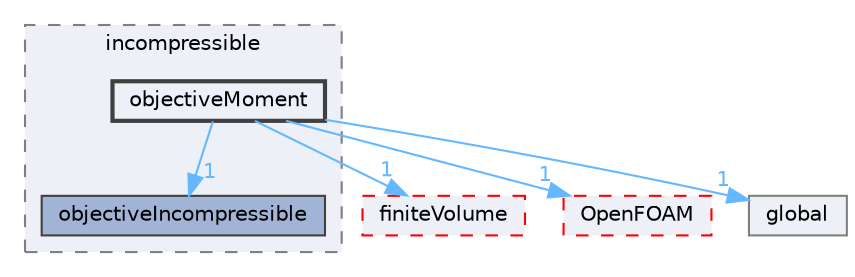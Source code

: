 digraph "src/optimisation/adjointOptimisation/adjoint/objectives/incompressible/objectiveMoment"
{
 // LATEX_PDF_SIZE
  bgcolor="transparent";
  edge [fontname=Helvetica,fontsize=10,labelfontname=Helvetica,labelfontsize=10];
  node [fontname=Helvetica,fontsize=10,shape=box,height=0.2,width=0.4];
  compound=true
  subgraph clusterdir_59bc66a6dc9243eca0911879966deb11 {
    graph [ bgcolor="#edf0f7", pencolor="grey50", label="incompressible", fontname=Helvetica,fontsize=10 style="filled,dashed", URL="dir_59bc66a6dc9243eca0911879966deb11.html",tooltip=""]
  dir_c41866a3dc3254ac17157dda7c270a3c [label="objectiveIncompressible", fillcolor="#a2b4d6", color="grey25", style="filled", URL="dir_c41866a3dc3254ac17157dda7c270a3c.html",tooltip=""];
  dir_2b22ac1697025cb4bb12002679ddb0b6 [label="objectiveMoment", fillcolor="#edf0f7", color="grey25", style="filled,bold", URL="dir_2b22ac1697025cb4bb12002679ddb0b6.html",tooltip=""];
  }
  dir_9bd15774b555cf7259a6fa18f99fe99b [label="finiteVolume", fillcolor="#edf0f7", color="red", style="filled,dashed", URL="dir_9bd15774b555cf7259a6fa18f99fe99b.html",tooltip=""];
  dir_c5473ff19b20e6ec4dfe5c310b3778a8 [label="OpenFOAM", fillcolor="#edf0f7", color="red", style="filled,dashed", URL="dir_c5473ff19b20e6ec4dfe5c310b3778a8.html",tooltip=""];
  dir_dd56dc4c5f6c51768e20e60d3fce2a94 [label="global", fillcolor="#edf0f7", color="grey50", style="filled", URL="dir_dd56dc4c5f6c51768e20e60d3fce2a94.html",tooltip=""];
  dir_2b22ac1697025cb4bb12002679ddb0b6->dir_9bd15774b555cf7259a6fa18f99fe99b [headlabel="1", labeldistance=1.5 headhref="dir_002665_001387.html" href="dir_002665_001387.html" color="steelblue1" fontcolor="steelblue1"];
  dir_2b22ac1697025cb4bb12002679ddb0b6->dir_c41866a3dc3254ac17157dda7c270a3c [headlabel="1", labeldistance=1.5 headhref="dir_002665_002661.html" href="dir_002665_002661.html" color="steelblue1" fontcolor="steelblue1"];
  dir_2b22ac1697025cb4bb12002679ddb0b6->dir_c5473ff19b20e6ec4dfe5c310b3778a8 [headlabel="1", labeldistance=1.5 headhref="dir_002665_002695.html" href="dir_002665_002695.html" color="steelblue1" fontcolor="steelblue1"];
  dir_2b22ac1697025cb4bb12002679ddb0b6->dir_dd56dc4c5f6c51768e20e60d3fce2a94 [headlabel="1", labeldistance=1.5 headhref="dir_002665_001646.html" href="dir_002665_001646.html" color="steelblue1" fontcolor="steelblue1"];
}
